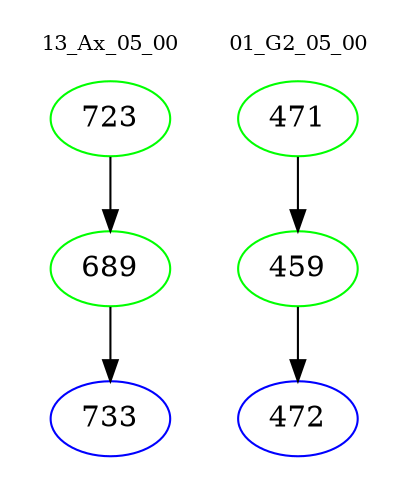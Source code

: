 digraph{
subgraph cluster_0 {
color = white
label = "13_Ax_05_00";
fontsize=10;
T0_723 [label="723", color="green"]
T0_723 -> T0_689 [color="black"]
T0_689 [label="689", color="green"]
T0_689 -> T0_733 [color="black"]
T0_733 [label="733", color="blue"]
}
subgraph cluster_1 {
color = white
label = "01_G2_05_00";
fontsize=10;
T1_471 [label="471", color="green"]
T1_471 -> T1_459 [color="black"]
T1_459 [label="459", color="green"]
T1_459 -> T1_472 [color="black"]
T1_472 [label="472", color="blue"]
}
}
